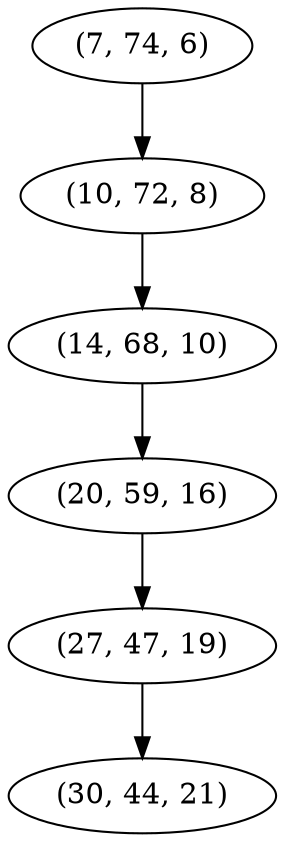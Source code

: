digraph tree {
    "(7, 74, 6)";
    "(10, 72, 8)";
    "(14, 68, 10)";
    "(20, 59, 16)";
    "(27, 47, 19)";
    "(30, 44, 21)";
    "(7, 74, 6)" -> "(10, 72, 8)";
    "(10, 72, 8)" -> "(14, 68, 10)";
    "(14, 68, 10)" -> "(20, 59, 16)";
    "(20, 59, 16)" -> "(27, 47, 19)";
    "(27, 47, 19)" -> "(30, 44, 21)";
}
